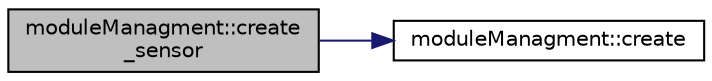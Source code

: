 digraph "moduleManagment::create_sensor"
{
 // LATEX_PDF_SIZE
  edge [fontname="Helvetica",fontsize="10",labelfontname="Helvetica",labelfontsize="10"];
  node [fontname="Helvetica",fontsize="10",shape=record];
  rankdir="LR";
  Node1 [label="moduleManagment::create\l_sensor",height=0.2,width=0.4,color="black", fillcolor="grey75", style="filled", fontcolor="black",tooltip=" "];
  Node1 -> Node2 [color="midnightblue",fontsize="10",style="solid",fontname="Helvetica"];
  Node2 [label="moduleManagment::create",height=0.2,width=0.4,color="black", fillcolor="white", style="filled",URL="$classmodule_managment.html#afda4830b1ab20afa2a745563c1d48103",tooltip=" "];
}
